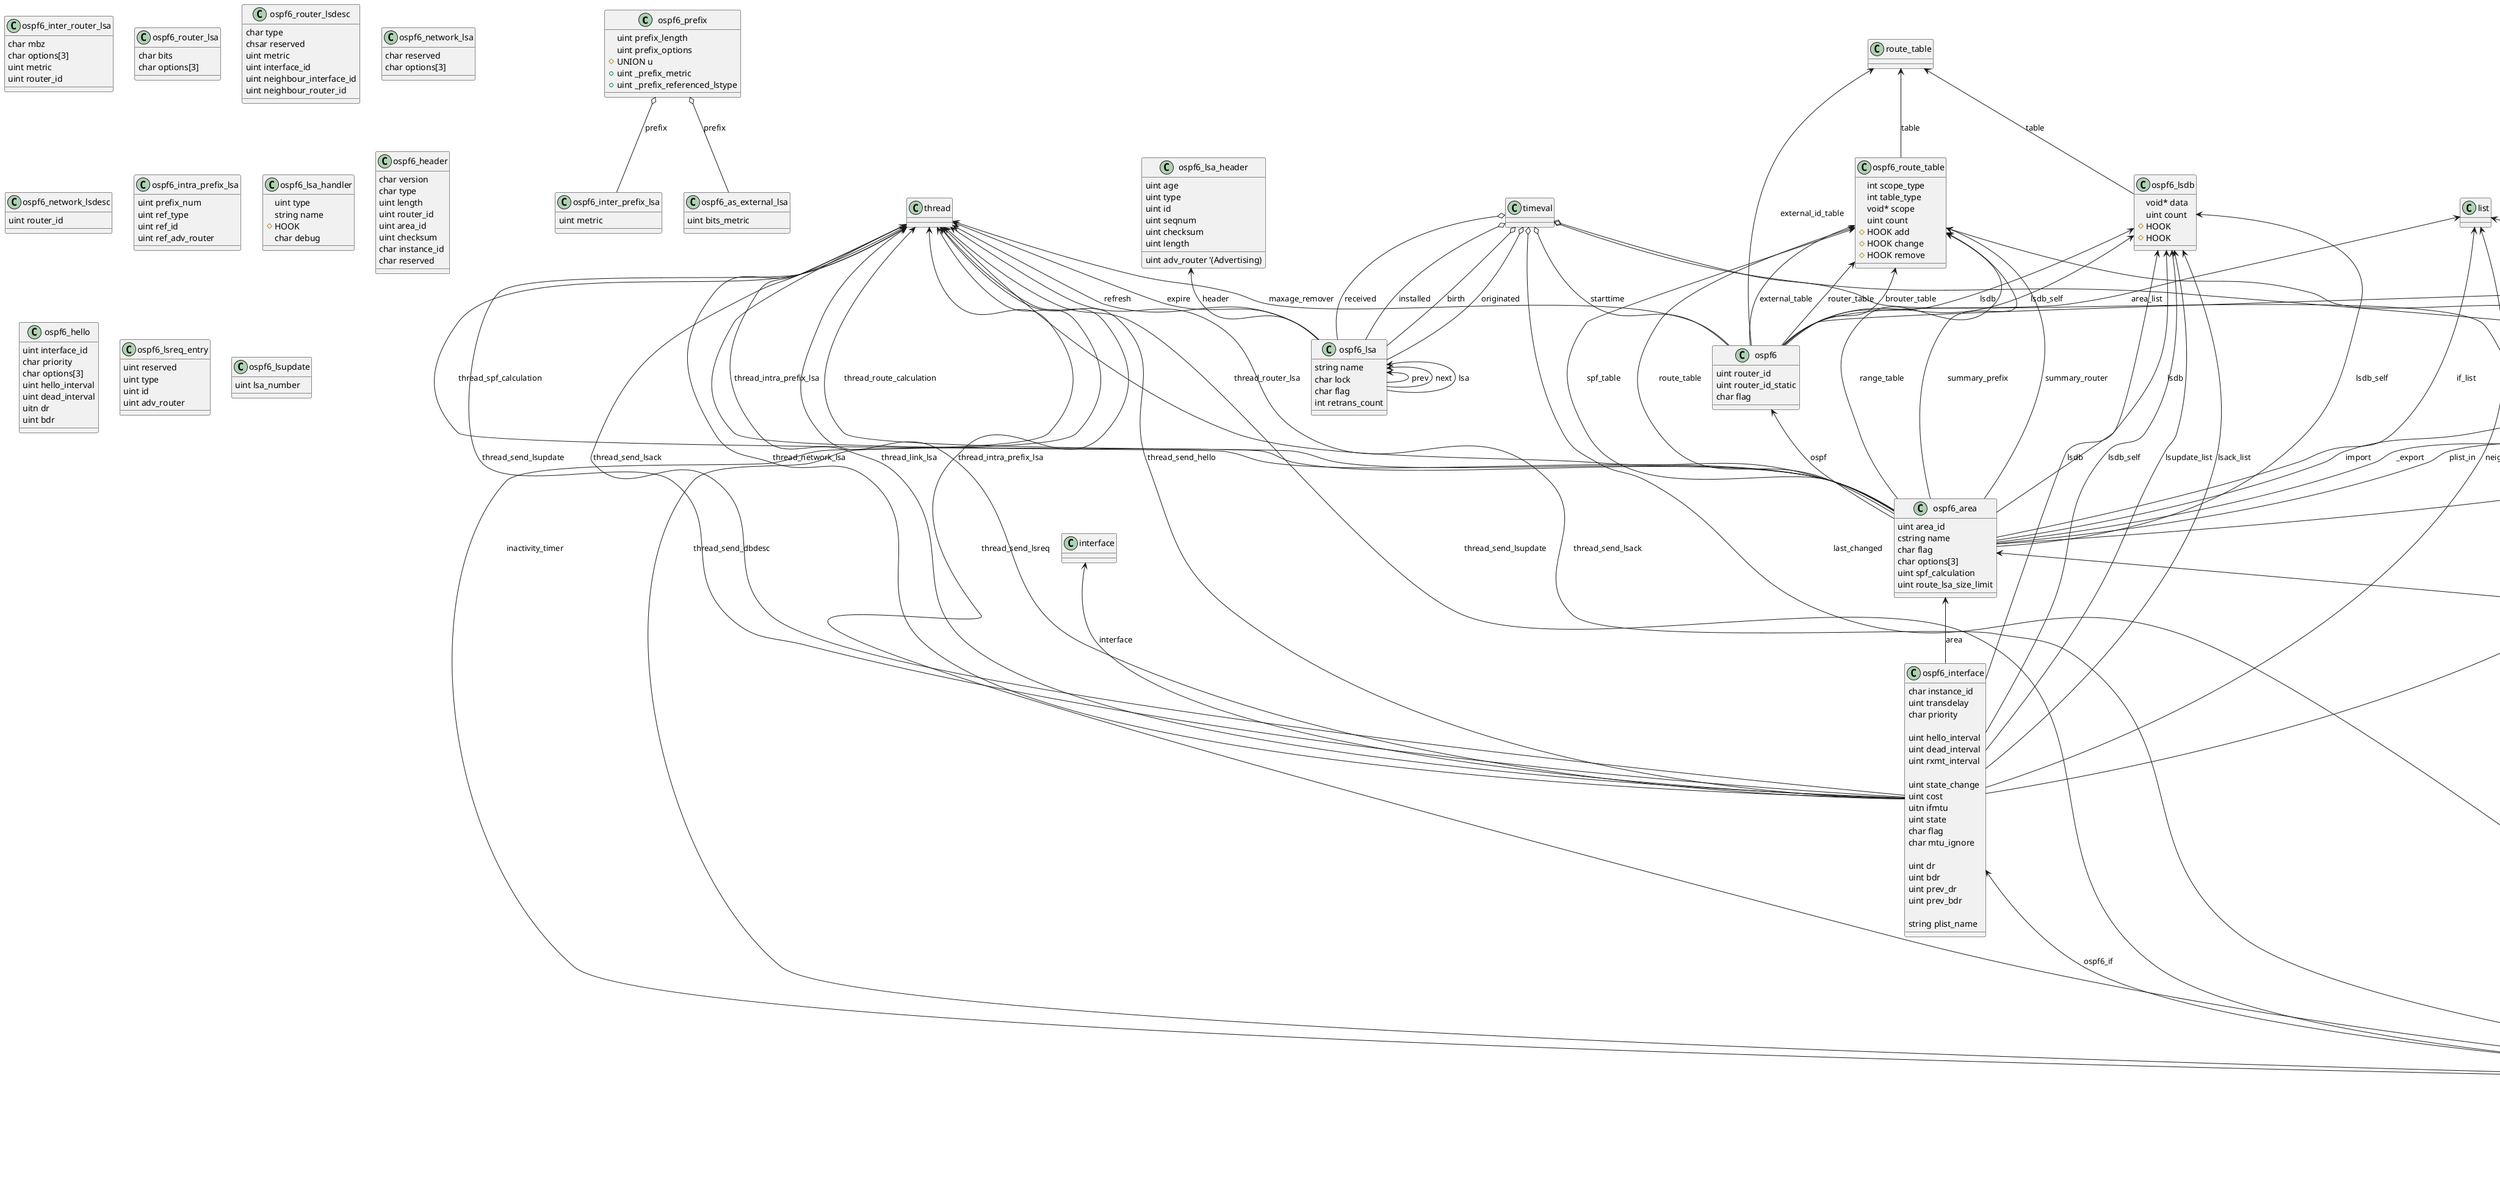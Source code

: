 @startuml

/' 
   ## Note to self
   ## <-- Implies that a pointer is being used 
   ## o-- Imples that no pointer is used

  ## C style class names are real structs out there in the wild	
  ## Java style class names are inline structs 
'/ 



' ### OSPF6_ABR (Area Border Router) ###


ospf6_prefix o-- ospf6_inter_prefix_lsa : prefix


class ospf6_inter_prefix_lsa {
	uint metric
}

class ospf6_inter_router_lsa {
	char mbz 
	char options[3]
	uint metric
	uint router_id
}




' ### OSPF6_AREA ###

ospf6 <-- ospf6_area : ospf

ospf6_route_table <-- ospf6_area : range_table
ospf6_route_table <-- ospf6_area : summary_prefix
ospf6_route_table <-- ospf6_area : summary_router

list <-- ospf6_area : if_list

ospf6_lsdb <-- ospf6_area : lsdb
ospf6_lsdb <-- ospf6_area : lsdb_self

ospf6_route_table <-- ospf6_area : spf_table
ospf6_route_table <-- ospf6_area : route_table

thread <-- ospf6_area : thread_spf_calculation
thread <-- ospf6_area : thread_route_calculation
thread <-- ospf6_area : thread_router_lsa
thread <-- ospf6_area : thread_intra_prefix_lsa

AreaAnnounceList o-- ospf6_area : _export 
AreaAcceptanceList o-- ospf6_area : import 
Type3LSAAreaPrefixList o-- ospf6_area : plist_in
Type3LSAAreaPrefixList o-- ospf6_area : plist_out

access_list <-- AreaAcceptanceList : list
access_list <-- AreaAnnounceList : list
prefix_list <-- Type3LSAAreaPrefixList : list


class ospf6_area {
	uint area_id
	cstring name
	char flag
	char options[3]
	uint spf_calculation
	uint route_lsa_size_limit
}

class AreaAnnounceList {
	string name
}

class AreaAcceptanceList {
	string name
}

class Type3LSAAreaPrefixList {
	string name 
}


' ### OSPF_ASBR_H (Autonomous System Boundary Router) ###

in6_addr o-- ospf6_external_info : forwarding
ospf6_prefix o-- ospf6_as_external_lsa : prefix

class ospf6_external_info {
	int type 
	uint id
	uint ifindex
}

class ospf6_as_external_lsa {
	uint bits_metric 
}


' ### OSPF6_INTERFACE

interface <-- ospf6_interface : interface
ospf6_area <-- ospf6_interface : area
list <-- ospf6_interface : neighbour_list
in6_addr <-- ospf6_interface : linklocal_addr

ospf6_lsdb <-- ospf6_interface : lsdb
ospf6_lsdb <-- ospf6_interface : lsdb_self
ospf6_lsdb <-- ospf6_interface : lsupdate_list
ospf6_lsdb <-- ospf6_interface : lsack_list

thread <-- ospf6_interface : thread_send_hello
thread <-- ospf6_interface : thread_send_lsupdate
thread <-- ospf6_interface : thread_send_lsack

thread <-- ospf6_interface : thread_network_lsa
thread <-- ospf6_interface : thread_link_lsa
thread <-- ospf6_interface : thread_intra_prefix_lsa 


class ospf6_interface {
	char instance_id
	uint transdelay
	char priority

	uint hello_interval 
	uint dead_interval
	uint rxmt_interval

	uint state_change
	uint cost
	uitn ifmtu
	uint state
	char flag
	char mtu_ignore

	uint dr
	uint bdr
	uint prev_dr
	uint prev_bdr

	string plist_name
}



' ### OSPF6_INTRA ###

in6_addr o-- ospf6_link_lsa : linklocal_addr

class ospf6_router_lsa {
	char bits
	char options[3]
}

class ospf6_router_lsdesc {
	char type
	chsar reserved
	uint metric
	uint interface_id
	uint neighbour_interface_id
	uint neighbour_router_id
}

class ospf6_network_lsa {
	char reserved
	char options[3]
}

class ospf6_network_lsdesc {
	uint router_id
}

class ospf6_link_lsa {
	char priority
	char options[3]
	uint prefix_num
}

class ospf6_intra_prefix_lsa {
	uint prefix_num
	uint ref_type
	uint ref_id 
	uint ref_adv_router
}


' ### OSPF6_LSA (Link State Advertisment) ###

ospf6_lsa <-- ospf6_lsa : prev
ospf6_lsa <-- ospf6_lsa : next

timeval o-- ospf6_lsa : birth
timeval o-- ospf6_lsa : originated 
timeval o-- ospf6_lsa : received
timeval o-- ospf6_lsa : installed

thread <-- ospf6_lsa : expire
thread <-- ospf6_lsa : refresh

ospf6_lsa_header <-- ospf6_lsa : header

class ospf6_lsa_header {
	uint age
	uint type
	uint id
	uint adv_router '(Advertising)
	uint seqnum
	uint checksum
	uint length
}

class ospf6_lsa {
	string name
	char lock
	char flag
	int retrans_count 
}

class ospf6_lsa_handler {
	uint type
	string name
	#HOOK
	char debug
}


' ### OSPF6_LSDB ###

route_table <-- ospf6_lsdb : table

class ospf6_lsdb {
	void* data
	uint count 
	#HOOK
	#HOOK
}


' ### OSPF_MESSAGE ###

class ospf6_header {
	char version 
	char type 
	uint length
	uint router_id
	uint area_id
	uint checksum
	char instance_id
	char reserved
}

class ospf6_hello {
	uint interface_id
	char priority
	char options[3]
	uint hello_interval
	uint dead_interval 
	uitn dr
	uint bdr
}

class ospf6_dbdesc {
	char reserved1
	char options[3]
	int ifmtu
	char reserved2
	char bits
	uint seqnum
}

class ospf6_lsreq_entry {
	uint reserved
	uint type
	uint id
	uint adv_router
}

class ospf6_lsupdate {
	uint lsa_number
}


' ### OSPF6_NEIGHBOR ###

ospf6_interface <-- ospf6_neighbor : ospf6_if
timeval o-- ospf6_neighbor: last_changed
in6_addr o-- ospf6_neighbor : linklocal_addr
ospf6_dbdesc o-- ospf6_neighbor : dbdesc_last

ospf_lsdb <-- ospf6_neighbor : summary_list
ospf_lsdb <-- ospf6_neighbor : request_list
ospf_lsdb <-- ospf6_neighbor : retrans_list

ospf_lsdb <-- ospf6_neighbor : dbdesc_list
ospf_lsdb <-- ospf6_neighbor : lsreq_list
ospf_lsdb <-- ospf6_neighbor : lsupdate_list
ospf_lsdb <-- ospf6_neighbor : lsack_list

thread <-- ospf6_neighbor : inactivity_timer
thread <-- ospf6_neighbor : thread_send_dbdesc
thread <-- ospf6_neighbor : thread_send_lsreq
thread <-- ospf6_neighbor : thread_send_lsupdate
thread <-- ospf6_neighbor : thread_send_lsack


class ospf6_neighbor {
	string name
	char state
	uint state_changed
	uint router_id
	uint ifindex
	char priority
	uint dr
	uint bdr
	uint prev_dr
	uint prev_bdr

	char options[3]
	char dbdesc_bits
	uint dbdesc_seqnum
}


' ### OSPF_PROTO ###

class ospf6_prefix {
	uint prefix_length
	uint prefix_options
	#UNION u
	+uint _prefix_metric
	+uint _prefix_referenced_lstype
}

' ### OSPF6_ROUTE ###

in6_addr o-- ospf6_nexthop : address
ospf6_ls_origin o-- ospf6_path : origin
route_node <-- ospf6_route : rnode
ospf6_route_table <-- ospf6_route : table
ospf6_route <-- ospf6_route : next
ospf6_route <-- ospf6_route : last
prefix o-- ospf6_route : prefix 
timeval o-- ospf6_route : installed
timeval o-- ospf6_route : changed
ospf6_path o-- ospf6_route : path
ospf6_nexthop o-- ospf6_route : nexthop[]
route_table <-- ospf6_route_table : table


class ospf6_nexthop {
	uint ifindex
}

class ospf6_ls_origin {
	uint type
	uint id
	uint adv_router
}

class ospf6_path {
	char router_bits;
	char options[3]
	char prefix_options
	uint area_id
	char type
	char subtype
	uint metric_type
	uint cost
	uint cost_e2
}

class ospf6_route {
	uint lock
	char flag
	uint linkstate_id
	void* route_option
}

class ospf6_route_table {
	int scope_type
	int table_type
	void* scope
	uint count
	#HOOK add
	#HOOK change
	#HOOK remove
}


' ### OSPF6_SPF ###

prefix o-- ospf6_vertex : vertex_id

ospf6_area <-- ospf6_vertex : area
ospf6_lsa <-- ospf6_lsa : lsa
ospf6_nexthop <-- ospf6_vertex : nexthop[]
ospf6_vertex <-- ospf6_vertex : parent
list <-- ospf6_vertex : child_list 

class ospf6_vertex {
	uint type
	string name 
	uint cost
	char hops
	char capability
	char options[3]
}


' ### OSPF6_TOP ###

timeval o-- ospf6 : starttime
list <-- ospf6 : area_list

ospf6_lsdb <-- ospf6 : lsdb
ospf6_lsdb <-- ospf6 : lsdb_self

ospf6_route_table <-- ospf6 : router_table
ospf6_route_table <-- ospf6 : brouter_table

ospf6_route_table <-- ospf6 : external_table
route_table <-- ospf6 : external_id_table

RedistributeRouteMap o-- ospf6 : rmap[]
route_map <-- RedistributeRouteMap : map

thread <-- ospf6 : maxage_remover

class ospf6 {
	uint router_id
	uint router_id_static
	char flag
}

class RedistributeRouteMap {
	string name 
}

@enduml
